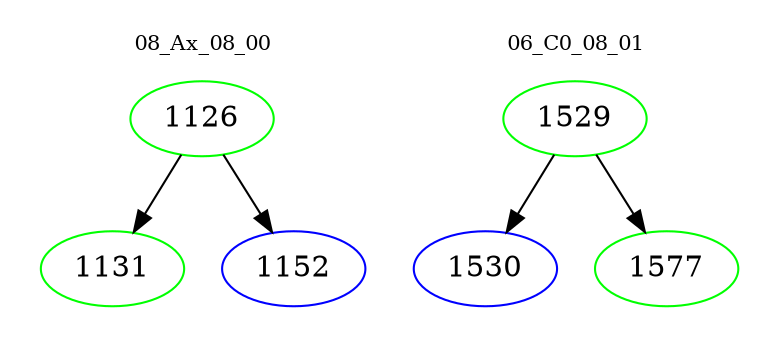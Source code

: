 digraph{
subgraph cluster_0 {
color = white
label = "08_Ax_08_00";
fontsize=10;
T0_1126 [label="1126", color="green"]
T0_1126 -> T0_1131 [color="black"]
T0_1131 [label="1131", color="green"]
T0_1126 -> T0_1152 [color="black"]
T0_1152 [label="1152", color="blue"]
}
subgraph cluster_1 {
color = white
label = "06_C0_08_01";
fontsize=10;
T1_1529 [label="1529", color="green"]
T1_1529 -> T1_1530 [color="black"]
T1_1530 [label="1530", color="blue"]
T1_1529 -> T1_1577 [color="black"]
T1_1577 [label="1577", color="green"]
}
}
